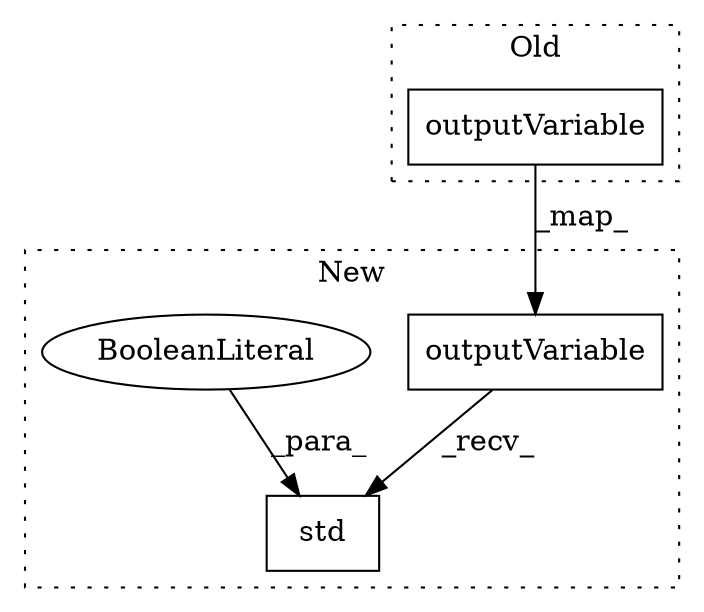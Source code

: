 digraph G {
subgraph cluster0 {
1 [label="outputVariable" a="32" s="86624" l="16" shape="box"];
label = "Old";
style="dotted";
}
subgraph cluster1 {
2 [label="outputVariable" a="32" s="86760" l="16" shape="box"];
3 [label="std" a="32" s="86777,86785" l="4,1" shape="box"];
4 [label="BooleanLiteral" a="9" s="86781" l="4" shape="ellipse"];
label = "New";
style="dotted";
}
1 -> 2 [label="_map_"];
2 -> 3 [label="_recv_"];
4 -> 3 [label="_para_"];
}